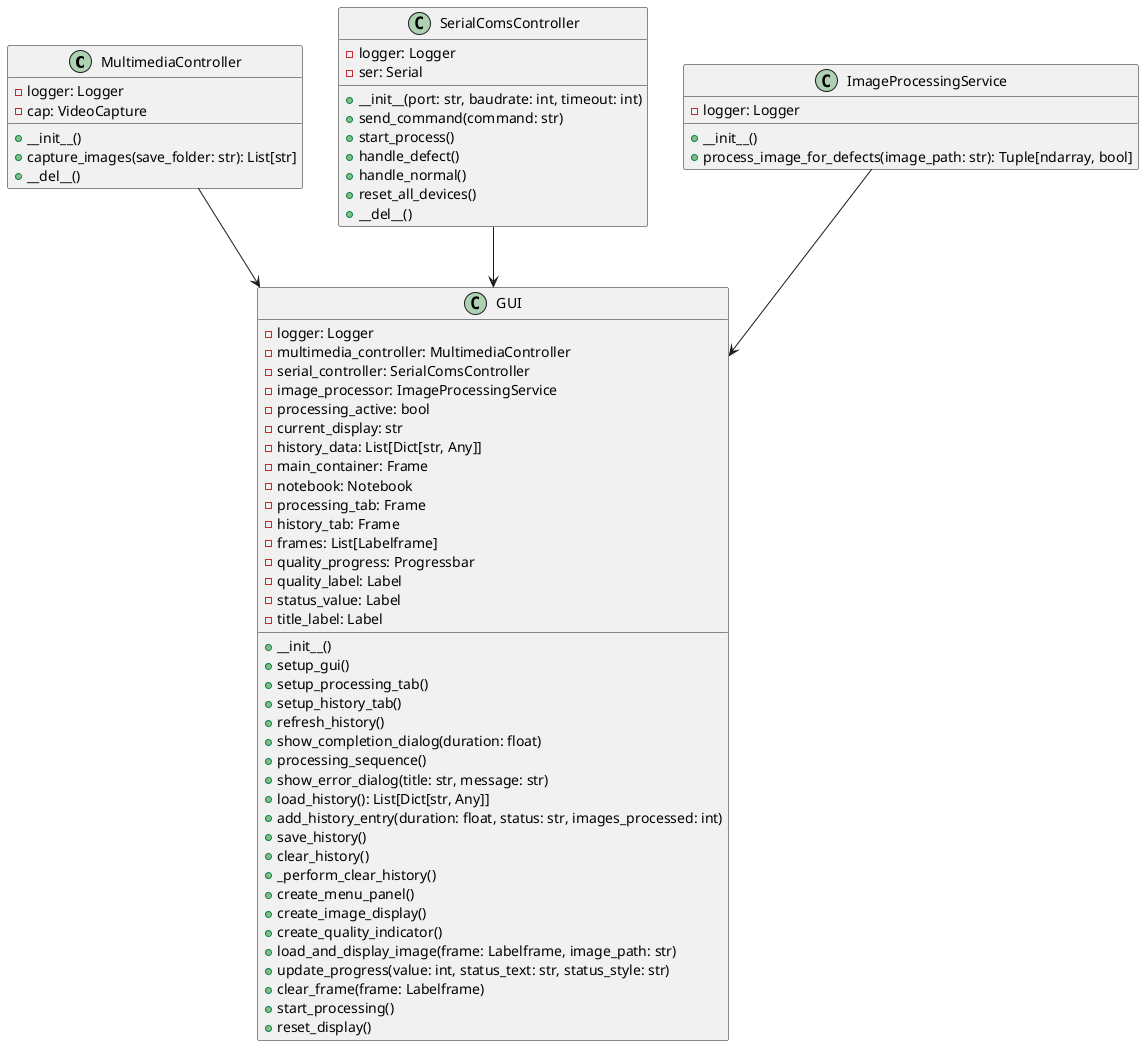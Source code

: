 @startuml

class MultimediaController {
    -logger: Logger
    -cap: VideoCapture
    +__init__()
    +capture_images(save_folder: str): List[str]
    +__del__()
}

class SerialComsController {
    -logger: Logger
    -ser: Serial
    +__init__(port: str, baudrate: int, timeout: int)
    +send_command(command: str)
    +start_process()
    +handle_defect()
    +handle_normal()
    +reset_all_devices()
    +__del__()
}

class ImageProcessingService {
    -logger: Logger
    +__init__()
    +process_image_for_defects(image_path: str): Tuple[ndarray, bool]
}

class GUI {
    -logger: Logger
    -multimedia_controller: MultimediaController
    -serial_controller: SerialComsController
    -image_processor: ImageProcessingService
    -processing_active: bool
    -current_display: str
    -history_data: List[Dict[str, Any]]
    -main_container: Frame
    -notebook: Notebook
    -processing_tab: Frame
    -history_tab: Frame
    -frames: List[Labelframe]
    -quality_progress: Progressbar
    -quality_label: Label
    -status_value: Label
    -title_label: Label
    +__init__()
    +setup_gui()
    +setup_processing_tab()
    +setup_history_tab()
    +refresh_history()
    +show_completion_dialog(duration: float)
    +processing_sequence()
    +show_error_dialog(title: str, message: str)
    +load_history(): List[Dict[str, Any]]
    +add_history_entry(duration: float, status: str, images_processed: int)
    +save_history()
    +clear_history()
    +_perform_clear_history()
    +create_menu_panel()
    +create_image_display()
    +create_quality_indicator()
    +load_and_display_image(frame: Labelframe, image_path: str)
    +update_progress(value: int, status_text: str, status_style: str)
    +clear_frame(frame: Labelframe)
    +start_processing()
    +reset_display()
}

MultimediaController --> GUI
SerialComsController --> GUI
ImageProcessingService --> GUI

@enduml